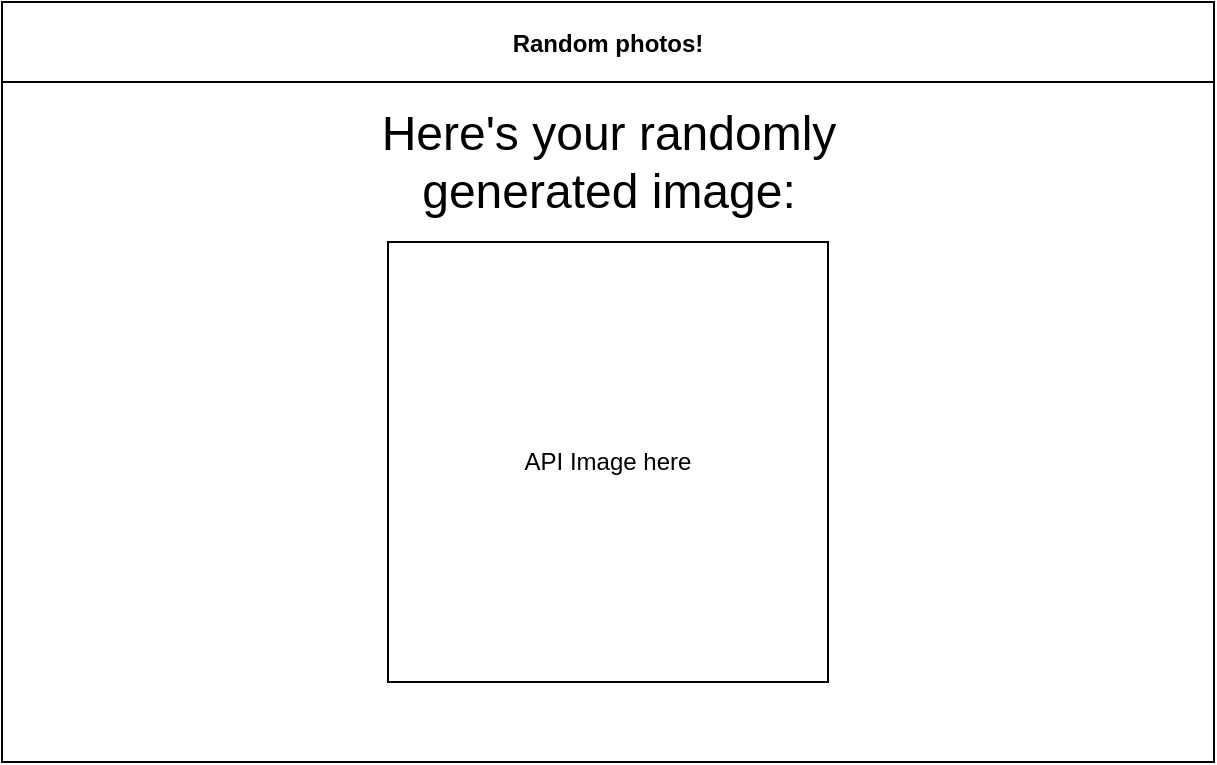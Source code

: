 <mxfile>
    <diagram id="ywoCLZnFhi6FD_Qqlndh" name="Page-1">
        <mxGraphModel dx="1086" dy="743" grid="1" gridSize="10" guides="1" tooltips="1" connect="1" arrows="1" fold="1" page="1" pageScale="1" pageWidth="827" pageHeight="1169" math="0" shadow="0">
            <root>
                <mxCell id="0"/>
                <mxCell id="1" parent="0"/>
                <mxCell id="2" value="Random photos!" style="swimlane;startSize=40;" parent="1" vertex="1">
                    <mxGeometry x="111" y="140" width="606" height="380" as="geometry"/>
                </mxCell>
                <mxCell id="3" value="API Image here" style="whiteSpace=wrap;html=1;aspect=fixed;" parent="2" vertex="1">
                    <mxGeometry x="193" y="120" width="220" height="220" as="geometry"/>
                </mxCell>
                <mxCell id="4" value="&lt;font style=&quot;font-size: 24px;&quot;&gt;Here's your randomly generated image:&lt;/font&gt;" style="text;html=1;strokeColor=none;fillColor=none;align=center;verticalAlign=middle;whiteSpace=wrap;rounded=0;" parent="2" vertex="1">
                    <mxGeometry x="169.5" y="40" width="267" height="80" as="geometry"/>
                </mxCell>
            </root>
        </mxGraphModel>
    </diagram>
</mxfile>